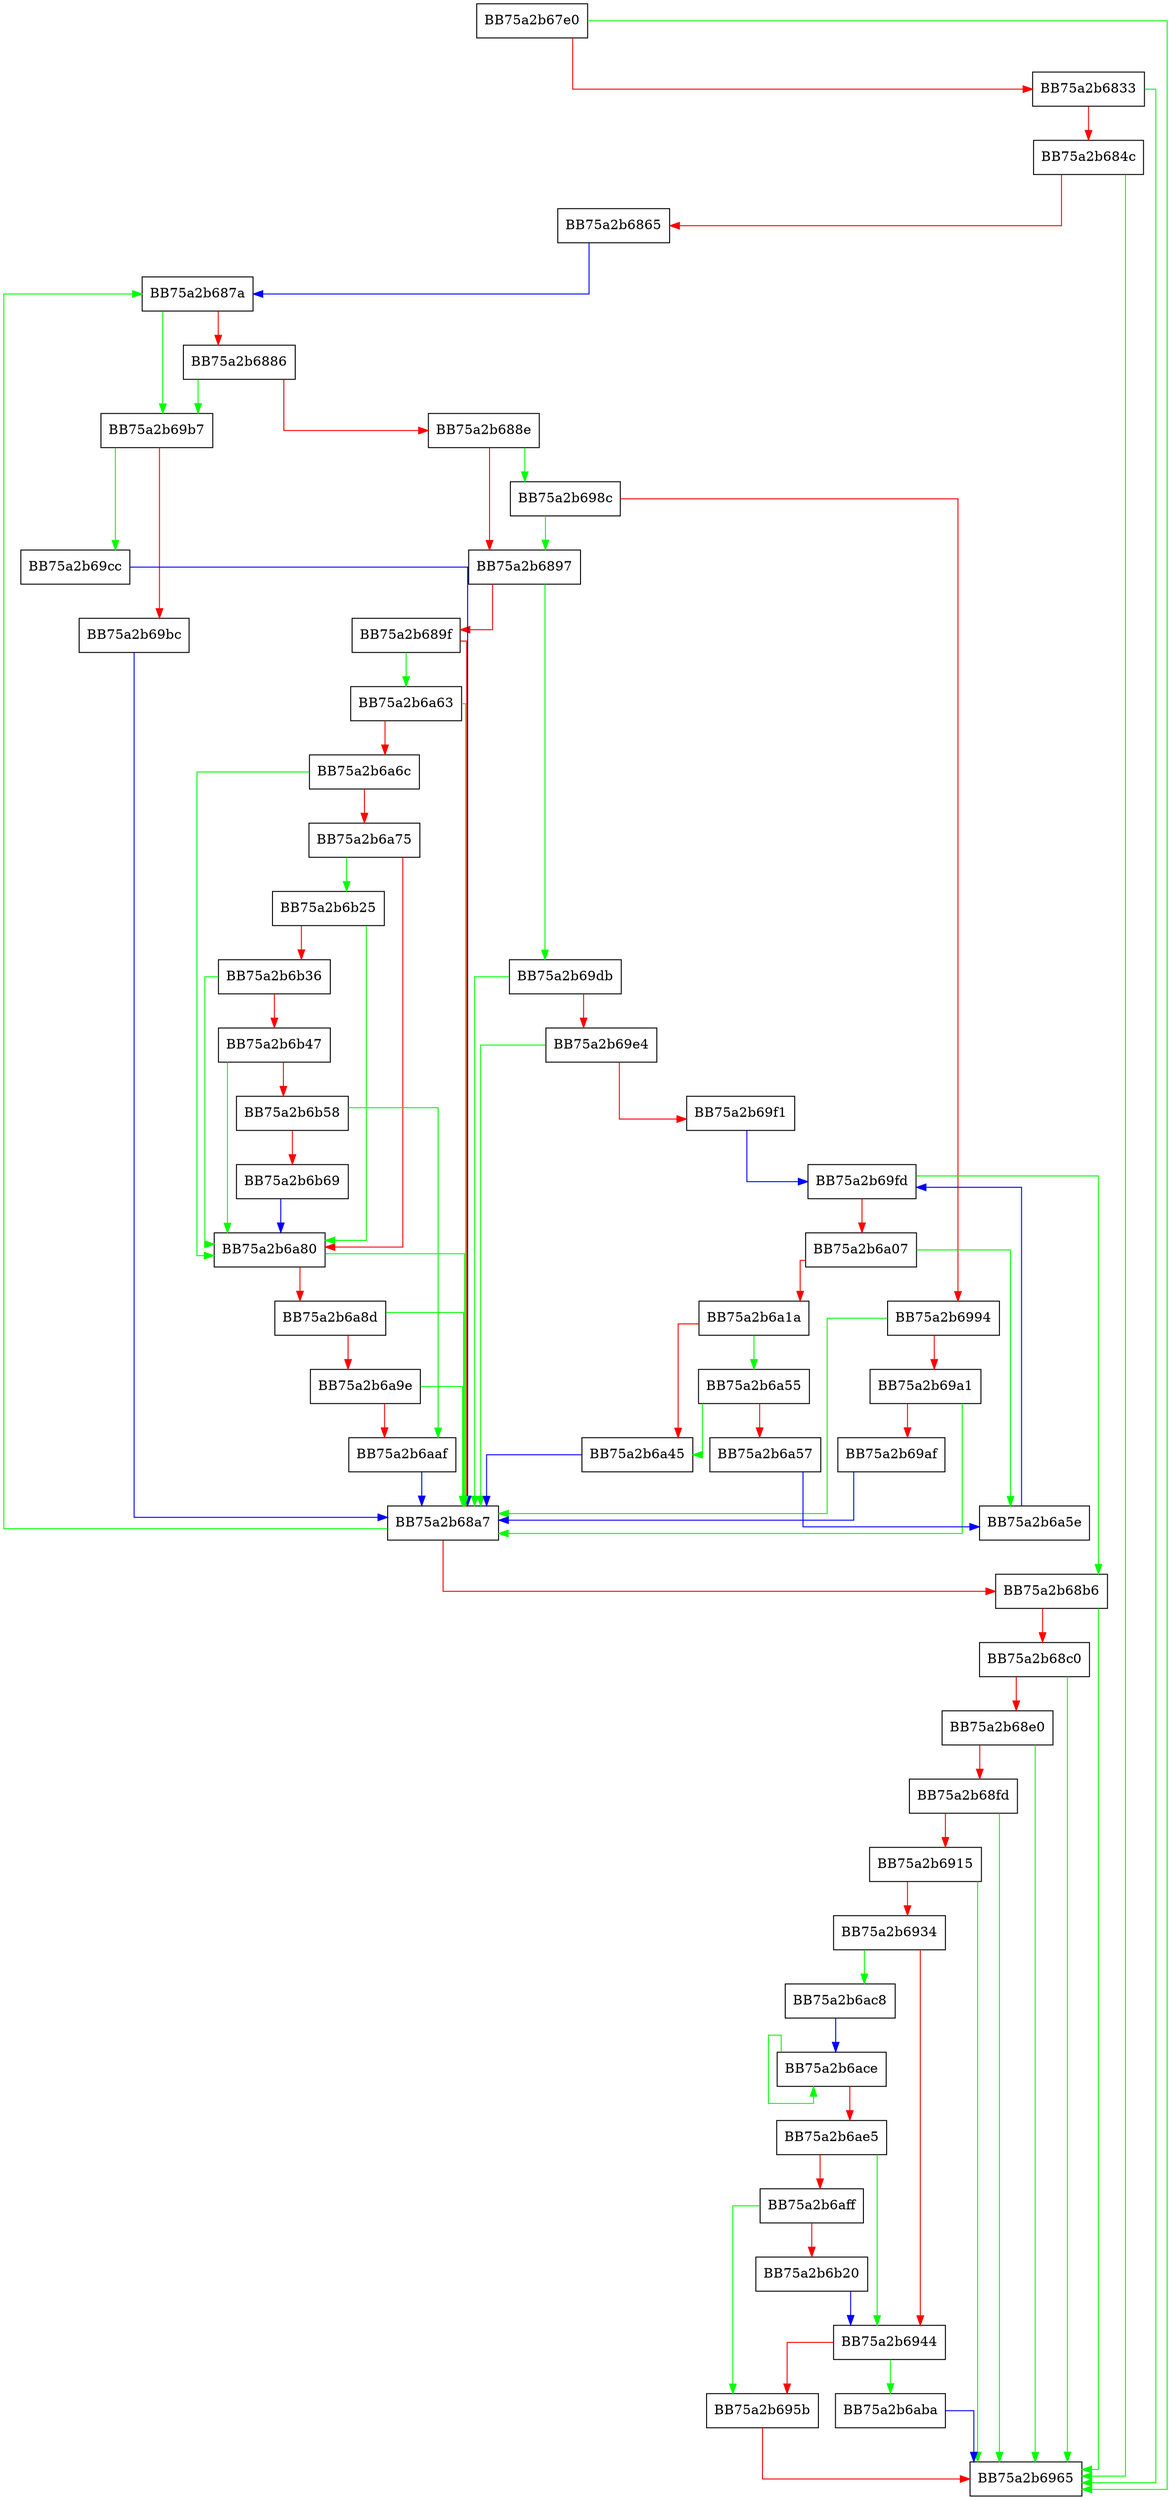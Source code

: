 digraph unescaper_ismine {
  node [shape="box"];
  graph [splines=ortho];
  BB75a2b67e0 -> BB75a2b6965 [color="green"];
  BB75a2b67e0 -> BB75a2b6833 [color="red"];
  BB75a2b6833 -> BB75a2b6965 [color="green"];
  BB75a2b6833 -> BB75a2b684c [color="red"];
  BB75a2b684c -> BB75a2b6965 [color="green"];
  BB75a2b684c -> BB75a2b6865 [color="red"];
  BB75a2b6865 -> BB75a2b687a [color="blue"];
  BB75a2b687a -> BB75a2b69b7 [color="green"];
  BB75a2b687a -> BB75a2b6886 [color="red"];
  BB75a2b6886 -> BB75a2b69b7 [color="green"];
  BB75a2b6886 -> BB75a2b688e [color="red"];
  BB75a2b688e -> BB75a2b698c [color="green"];
  BB75a2b688e -> BB75a2b6897 [color="red"];
  BB75a2b6897 -> BB75a2b69db [color="green"];
  BB75a2b6897 -> BB75a2b689f [color="red"];
  BB75a2b689f -> BB75a2b6a63 [color="green"];
  BB75a2b689f -> BB75a2b68a7 [color="red"];
  BB75a2b68a7 -> BB75a2b687a [color="green"];
  BB75a2b68a7 -> BB75a2b68b6 [color="red"];
  BB75a2b68b6 -> BB75a2b6965 [color="green"];
  BB75a2b68b6 -> BB75a2b68c0 [color="red"];
  BB75a2b68c0 -> BB75a2b6965 [color="green"];
  BB75a2b68c0 -> BB75a2b68e0 [color="red"];
  BB75a2b68e0 -> BB75a2b6965 [color="green"];
  BB75a2b68e0 -> BB75a2b68fd [color="red"];
  BB75a2b68fd -> BB75a2b6965 [color="green"];
  BB75a2b68fd -> BB75a2b6915 [color="red"];
  BB75a2b6915 -> BB75a2b6965 [color="green"];
  BB75a2b6915 -> BB75a2b6934 [color="red"];
  BB75a2b6934 -> BB75a2b6ac8 [color="green"];
  BB75a2b6934 -> BB75a2b6944 [color="red"];
  BB75a2b6944 -> BB75a2b6aba [color="green"];
  BB75a2b6944 -> BB75a2b695b [color="red"];
  BB75a2b695b -> BB75a2b6965 [color="red"];
  BB75a2b698c -> BB75a2b6897 [color="green"];
  BB75a2b698c -> BB75a2b6994 [color="red"];
  BB75a2b6994 -> BB75a2b68a7 [color="green"];
  BB75a2b6994 -> BB75a2b69a1 [color="red"];
  BB75a2b69a1 -> BB75a2b68a7 [color="green"];
  BB75a2b69a1 -> BB75a2b69af [color="red"];
  BB75a2b69af -> BB75a2b68a7 [color="blue"];
  BB75a2b69b7 -> BB75a2b69cc [color="green"];
  BB75a2b69b7 -> BB75a2b69bc [color="red"];
  BB75a2b69bc -> BB75a2b68a7 [color="blue"];
  BB75a2b69cc -> BB75a2b68a7 [color="blue"];
  BB75a2b69db -> BB75a2b68a7 [color="green"];
  BB75a2b69db -> BB75a2b69e4 [color="red"];
  BB75a2b69e4 -> BB75a2b68a7 [color="green"];
  BB75a2b69e4 -> BB75a2b69f1 [color="red"];
  BB75a2b69f1 -> BB75a2b69fd [color="blue"];
  BB75a2b69fd -> BB75a2b68b6 [color="green"];
  BB75a2b69fd -> BB75a2b6a07 [color="red"];
  BB75a2b6a07 -> BB75a2b6a5e [color="green"];
  BB75a2b6a07 -> BB75a2b6a1a [color="red"];
  BB75a2b6a1a -> BB75a2b6a55 [color="green"];
  BB75a2b6a1a -> BB75a2b6a45 [color="red"];
  BB75a2b6a45 -> BB75a2b68a7 [color="blue"];
  BB75a2b6a55 -> BB75a2b6a45 [color="green"];
  BB75a2b6a55 -> BB75a2b6a57 [color="red"];
  BB75a2b6a57 -> BB75a2b6a5e [color="blue"];
  BB75a2b6a5e -> BB75a2b69fd [color="blue"];
  BB75a2b6a63 -> BB75a2b68a7 [color="green"];
  BB75a2b6a63 -> BB75a2b6a6c [color="red"];
  BB75a2b6a6c -> BB75a2b6a80 [color="green"];
  BB75a2b6a6c -> BB75a2b6a75 [color="red"];
  BB75a2b6a75 -> BB75a2b6b25 [color="green"];
  BB75a2b6a75 -> BB75a2b6a80 [color="red"];
  BB75a2b6a80 -> BB75a2b68a7 [color="green"];
  BB75a2b6a80 -> BB75a2b6a8d [color="red"];
  BB75a2b6a8d -> BB75a2b68a7 [color="green"];
  BB75a2b6a8d -> BB75a2b6a9e [color="red"];
  BB75a2b6a9e -> BB75a2b68a7 [color="green"];
  BB75a2b6a9e -> BB75a2b6aaf [color="red"];
  BB75a2b6aaf -> BB75a2b68a7 [color="blue"];
  BB75a2b6aba -> BB75a2b6965 [color="blue"];
  BB75a2b6ac8 -> BB75a2b6ace [color="blue"];
  BB75a2b6ace -> BB75a2b6ace [color="green"];
  BB75a2b6ace -> BB75a2b6ae5 [color="red"];
  BB75a2b6ae5 -> BB75a2b6944 [color="green"];
  BB75a2b6ae5 -> BB75a2b6aff [color="red"];
  BB75a2b6aff -> BB75a2b695b [color="green"];
  BB75a2b6aff -> BB75a2b6b20 [color="red"];
  BB75a2b6b20 -> BB75a2b6944 [color="blue"];
  BB75a2b6b25 -> BB75a2b6a80 [color="green"];
  BB75a2b6b25 -> BB75a2b6b36 [color="red"];
  BB75a2b6b36 -> BB75a2b6a80 [color="green"];
  BB75a2b6b36 -> BB75a2b6b47 [color="red"];
  BB75a2b6b47 -> BB75a2b6a80 [color="green"];
  BB75a2b6b47 -> BB75a2b6b58 [color="red"];
  BB75a2b6b58 -> BB75a2b6aaf [color="green"];
  BB75a2b6b58 -> BB75a2b6b69 [color="red"];
  BB75a2b6b69 -> BB75a2b6a80 [color="blue"];
}